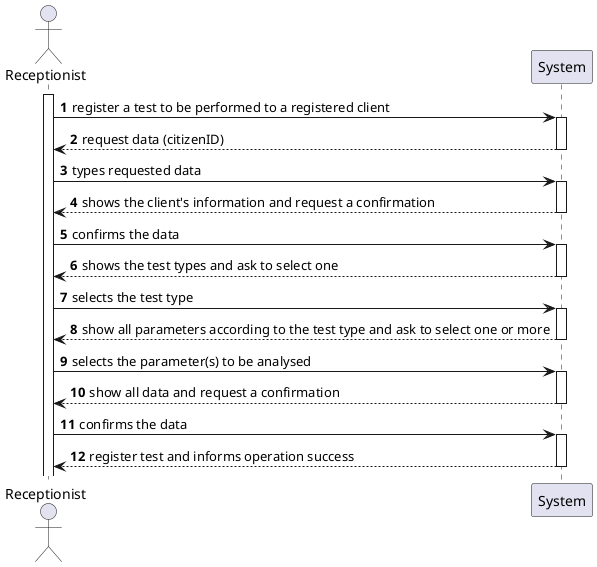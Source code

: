 @startuml
'https://plantuml.com/sequence-diagram

autonumber

actor "Receptionist" as R
activate R
R -> System ++: register a test to be performed to a registered client
System -->  R --: request data (citizenID)
R -> System ++: types requested data
System -->  R --: shows the client's information and request a confirmation
R -> System ++: confirms the data
System --> R --: shows the test types and ask to select one
R -> System ++: selects the test type
System --> R --: show all parameters according to the test type and ask to select one or more
R -> System ++: selects the parameter(s) to be analysed
System --> R --: show all data and request a confirmation
R -> System ++: confirms the data
System --> R --: register test and informs operation success
@enduml